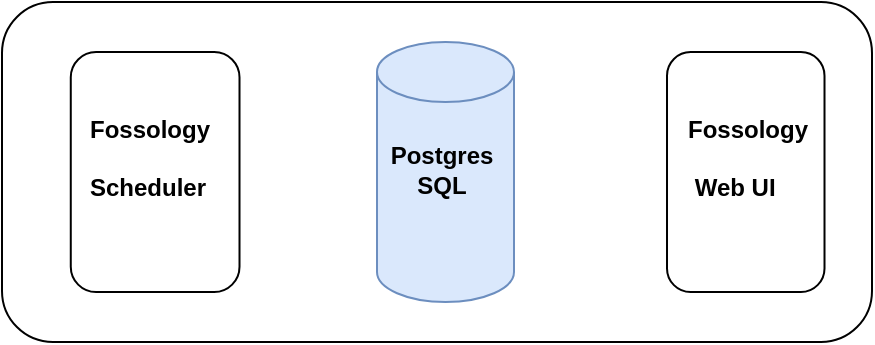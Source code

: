 <mxfile version="13.5.9" type="github">
  <diagram id="3UTb-fLnf4KV-s_43TrR" name="Page-1">
    <mxGraphModel dx="1422" dy="727" grid="1" gridSize="10" guides="1" tooltips="1" connect="1" arrows="1" fold="1" page="1" pageScale="1" pageWidth="850" pageHeight="1100" math="0" shadow="0">
      <root>
        <mxCell id="0" />
        <mxCell id="1" parent="0" />
        <mxCell id="mkOtyraIFmE1bGXFwr_z-2" value="" style="rounded=1;whiteSpace=wrap;html=1;rotation=90;" vertex="1" parent="1">
          <mxGeometry x="296.5" y="-12.5" width="170" height="435" as="geometry" />
        </mxCell>
        <mxCell id="mkOtyraIFmE1bGXFwr_z-3" value="" style="rounded=1;whiteSpace=wrap;html=1;rotation=90;" vertex="1" parent="1">
          <mxGeometry x="180.57" y="162.82" width="120" height="84.37" as="geometry" />
        </mxCell>
        <mxCell id="mkOtyraIFmE1bGXFwr_z-5" value="" style="rounded=1;whiteSpace=wrap;html=1;rotation=90;" vertex="1" parent="1">
          <mxGeometry x="475.88" y="165.63" width="120" height="78.75" as="geometry" />
        </mxCell>
        <mxCell id="mkOtyraIFmE1bGXFwr_z-9" value="" style="shape=cylinder2;whiteSpace=wrap;html=1;boundedLbl=1;backgroundOutline=1;size=15;fillColor=#dae8fc;strokeColor=#6c8ebf;" vertex="1" parent="1">
          <mxGeometry x="351.5" y="140" width="68.5" height="130" as="geometry" />
        </mxCell>
        <mxCell id="mkOtyraIFmE1bGXFwr_z-6" value="&lt;div&gt;&lt;b&gt;Postgres&lt;/b&gt;&lt;/div&gt;&lt;div&gt;&lt;b&gt;SQL&lt;br&gt;&lt;/b&gt;&lt;/div&gt;" style="text;html=1;strokeColor=none;fillColor=none;align=center;verticalAlign=middle;whiteSpace=wrap;rounded=0;" vertex="1" parent="1">
          <mxGeometry x="363.5" y="194" width="40" height="20" as="geometry" />
        </mxCell>
        <mxCell id="mkOtyraIFmE1bGXFwr_z-10" value="&lt;div align=&quot;justify&quot;&gt;&lt;b&gt;Fossology&lt;/b&gt;&lt;/div&gt;&lt;div align=&quot;justify&quot;&gt;&lt;b&gt;&lt;br&gt;&lt;/b&gt;&lt;/div&gt;&lt;div align=&quot;justify&quot;&gt;&lt;b&gt;Scheduler&lt;/b&gt;&lt;/div&gt;" style="text;html=1;strokeColor=none;fillColor=none;align=center;verticalAlign=middle;whiteSpace=wrap;rounded=0;" vertex="1" parent="1">
          <mxGeometry x="217.5" y="188" width="40" height="20" as="geometry" />
        </mxCell>
        <mxCell id="mkOtyraIFmE1bGXFwr_z-11" value="&lt;div align=&quot;justify&quot;&gt;&lt;b&gt;Fossology&lt;/b&gt;&lt;/div&gt;&lt;div align=&quot;justify&quot;&gt;&lt;b&gt;&lt;br&gt;&lt;/b&gt;&lt;/div&gt;&lt;div align=&quot;justify&quot;&gt;&lt;b&gt;&amp;nbsp;Web UI&lt;/b&gt;&lt;/div&gt;" style="text;html=1;strokeColor=none;fillColor=none;align=center;verticalAlign=middle;whiteSpace=wrap;rounded=0;" vertex="1" parent="1">
          <mxGeometry x="509" y="188" width="56" height="20" as="geometry" />
        </mxCell>
      </root>
    </mxGraphModel>
  </diagram>
</mxfile>
